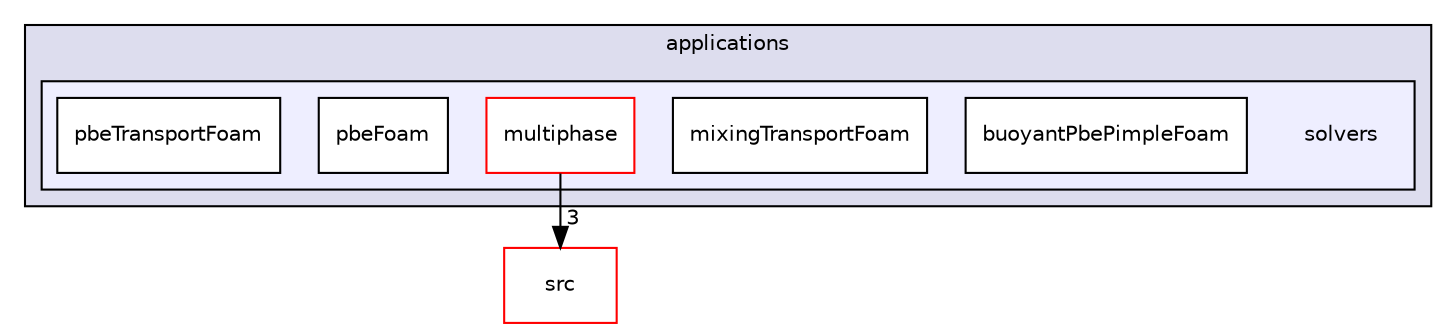 digraph "solvers" {
  bgcolor=transparent;
  compound=true
  node [ fontsize="10", fontname="Helvetica"];
  edge [ labelfontsize="10", labelfontname="Helvetica"];
  subgraph clusterdir_a6e4fee11f07c3b70486e88fe92cbbdc {
    graph [ bgcolor="#ddddee", pencolor="black", label="applications" fontname="Helvetica", fontsize="10", URL="dir_a6e4fee11f07c3b70486e88fe92cbbdc.html"]
  subgraph clusterdir_fdd174abb8ada244b49e98779c87ac3c {
    graph [ bgcolor="#eeeeff", pencolor="black", label="" URL="dir_fdd174abb8ada244b49e98779c87ac3c.html"];
    dir_fdd174abb8ada244b49e98779c87ac3c [shape=plaintext label="solvers"];
    dir_09b2b32de79e912887de09bb8e364db4 [shape=box label="buoyantPbePimpleFoam" color="black" fillcolor="white" style="filled" URL="dir_09b2b32de79e912887de09bb8e364db4.html"];
    dir_2dd41fbc26d993222c31a31cf50df990 [shape=box label="mixingTransportFoam" color="black" fillcolor="white" style="filled" URL="dir_2dd41fbc26d993222c31a31cf50df990.html"];
    dir_d62a5a20700de1cb9696e405d497a576 [shape=box label="multiphase" color="red" fillcolor="white" style="filled" URL="dir_d62a5a20700de1cb9696e405d497a576.html"];
    dir_74f6d3f7ad03918913a31b65bbfab520 [shape=box label="pbeFoam" color="black" fillcolor="white" style="filled" URL="dir_74f6d3f7ad03918913a31b65bbfab520.html"];
    dir_8dd378b619a8006d7d407a5a6f12ca56 [shape=box label="pbeTransportFoam" color="black" fillcolor="white" style="filled" URL="dir_8dd378b619a8006d7d407a5a6f12ca56.html"];
  }
  }
  dir_68267d1309a1af8e8297ef4c3efbcdba [shape=box label="src" color="red" URL="dir_68267d1309a1af8e8297ef4c3efbcdba.html"];
  dir_d62a5a20700de1cb9696e405d497a576->dir_68267d1309a1af8e8297ef4c3efbcdba [headlabel="3", labeldistance=1.5 headhref="dir_000008_000000.html"];
}
